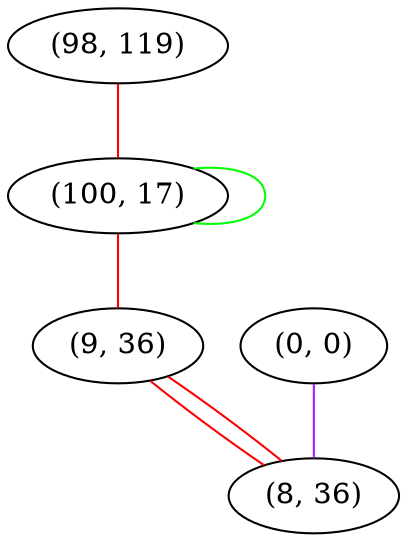 graph "" {
"(98, 119)";
"(0, 0)";
"(100, 17)";
"(9, 36)";
"(8, 36)";
"(98, 119)" -- "(100, 17)"  [color=red, key=0, weight=1];
"(0, 0)" -- "(8, 36)"  [color=purple, key=0, weight=4];
"(100, 17)" -- "(100, 17)"  [color=green, key=0, weight=2];
"(100, 17)" -- "(9, 36)"  [color=red, key=0, weight=1];
"(9, 36)" -- "(8, 36)"  [color=red, key=0, weight=1];
"(9, 36)" -- "(8, 36)"  [color=red, key=1, weight=1];
}
